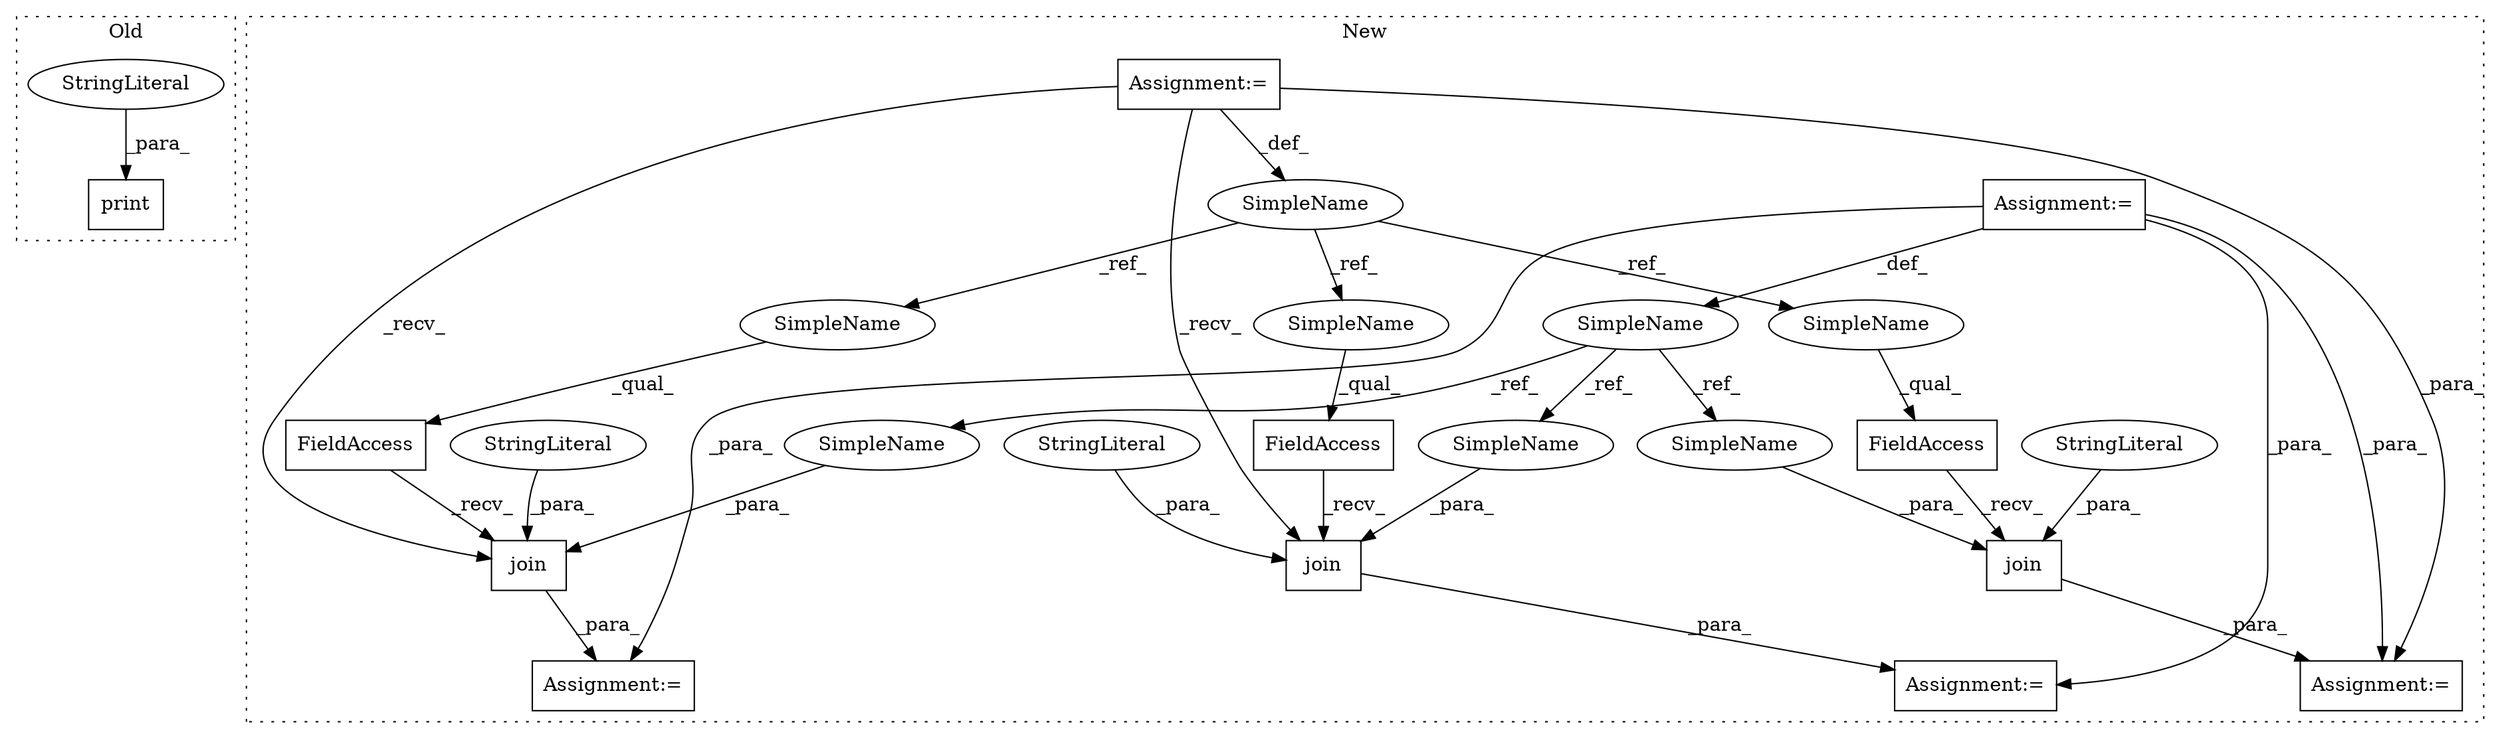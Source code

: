 digraph G {
subgraph cluster0 {
1 [label="print" a="32" s="831,892" l="6,1" shape="box"];
16 [label="StringLiteral" a="45" s="837" l="55" shape="ellipse"];
label = "Old";
style="dotted";
}
subgraph cluster1 {
2 [label="join" a="32" s="983,1017" l="5,1" shape="box"];
3 [label="FieldAccess" a="22" s="975" l="7" shape="box"];
4 [label="SimpleName" a="42" s="282" l="2" shape="ellipse"];
5 [label="FieldAccess" a="22" s="1098" l="7" shape="box"];
6 [label="FieldAccess" a="22" s="1040" l="7" shape="box"];
7 [label="SimpleName" a="42" s="935" l="10" shape="ellipse"];
8 [label="join" a="32" s="1048,1081" l="5,1" shape="box"];
9 [label="Assignment:=" a="7" s="974" l="1" shape="box"];
10 [label="join" a="32" s="1106,1133" l="5,1" shape="box"];
11 [label="Assignment:=" a="7" s="945" l="1" shape="box"];
12 [label="StringLiteral" a="45" s="999" l="18" shape="ellipse"];
13 [label="Assignment:=" a="7" s="282" l="2" shape="box"];
14 [label="StringLiteral" a="45" s="1064" l="17" shape="ellipse"];
15 [label="Assignment:=" a="7" s="1097" l="1" shape="box"];
17 [label="StringLiteral" a="45" s="1122" l="11" shape="ellipse"];
18 [label="Assignment:=" a="7" s="1039" l="1" shape="box"];
19 [label="SimpleName" a="42" s="1053" l="10" shape="ellipse"];
20 [label="SimpleName" a="42" s="988" l="10" shape="ellipse"];
21 [label="SimpleName" a="42" s="1111" l="10" shape="ellipse"];
22 [label="SimpleName" a="42" s="1040" l="2" shape="ellipse"];
23 [label="SimpleName" a="42" s="975" l="2" shape="ellipse"];
24 [label="SimpleName" a="42" s="1098" l="2" shape="ellipse"];
label = "New";
style="dotted";
}
2 -> 9 [label="_para_"];
3 -> 2 [label="_recv_"];
4 -> 23 [label="_ref_"];
4 -> 22 [label="_ref_"];
4 -> 24 [label="_ref_"];
5 -> 10 [label="_recv_"];
6 -> 8 [label="_recv_"];
7 -> 19 [label="_ref_"];
7 -> 20 [label="_ref_"];
7 -> 21 [label="_ref_"];
8 -> 18 [label="_para_"];
10 -> 15 [label="_para_"];
11 -> 9 [label="_para_"];
11 -> 18 [label="_para_"];
11 -> 7 [label="_def_"];
11 -> 15 [label="_para_"];
12 -> 2 [label="_para_"];
13 -> 4 [label="_def_"];
13 -> 8 [label="_recv_"];
13 -> 10 [label="_recv_"];
13 -> 9 [label="_para_"];
14 -> 8 [label="_para_"];
16 -> 1 [label="_para_"];
17 -> 10 [label="_para_"];
19 -> 8 [label="_para_"];
20 -> 2 [label="_para_"];
21 -> 10 [label="_para_"];
22 -> 6 [label="_qual_"];
23 -> 3 [label="_qual_"];
24 -> 5 [label="_qual_"];
}